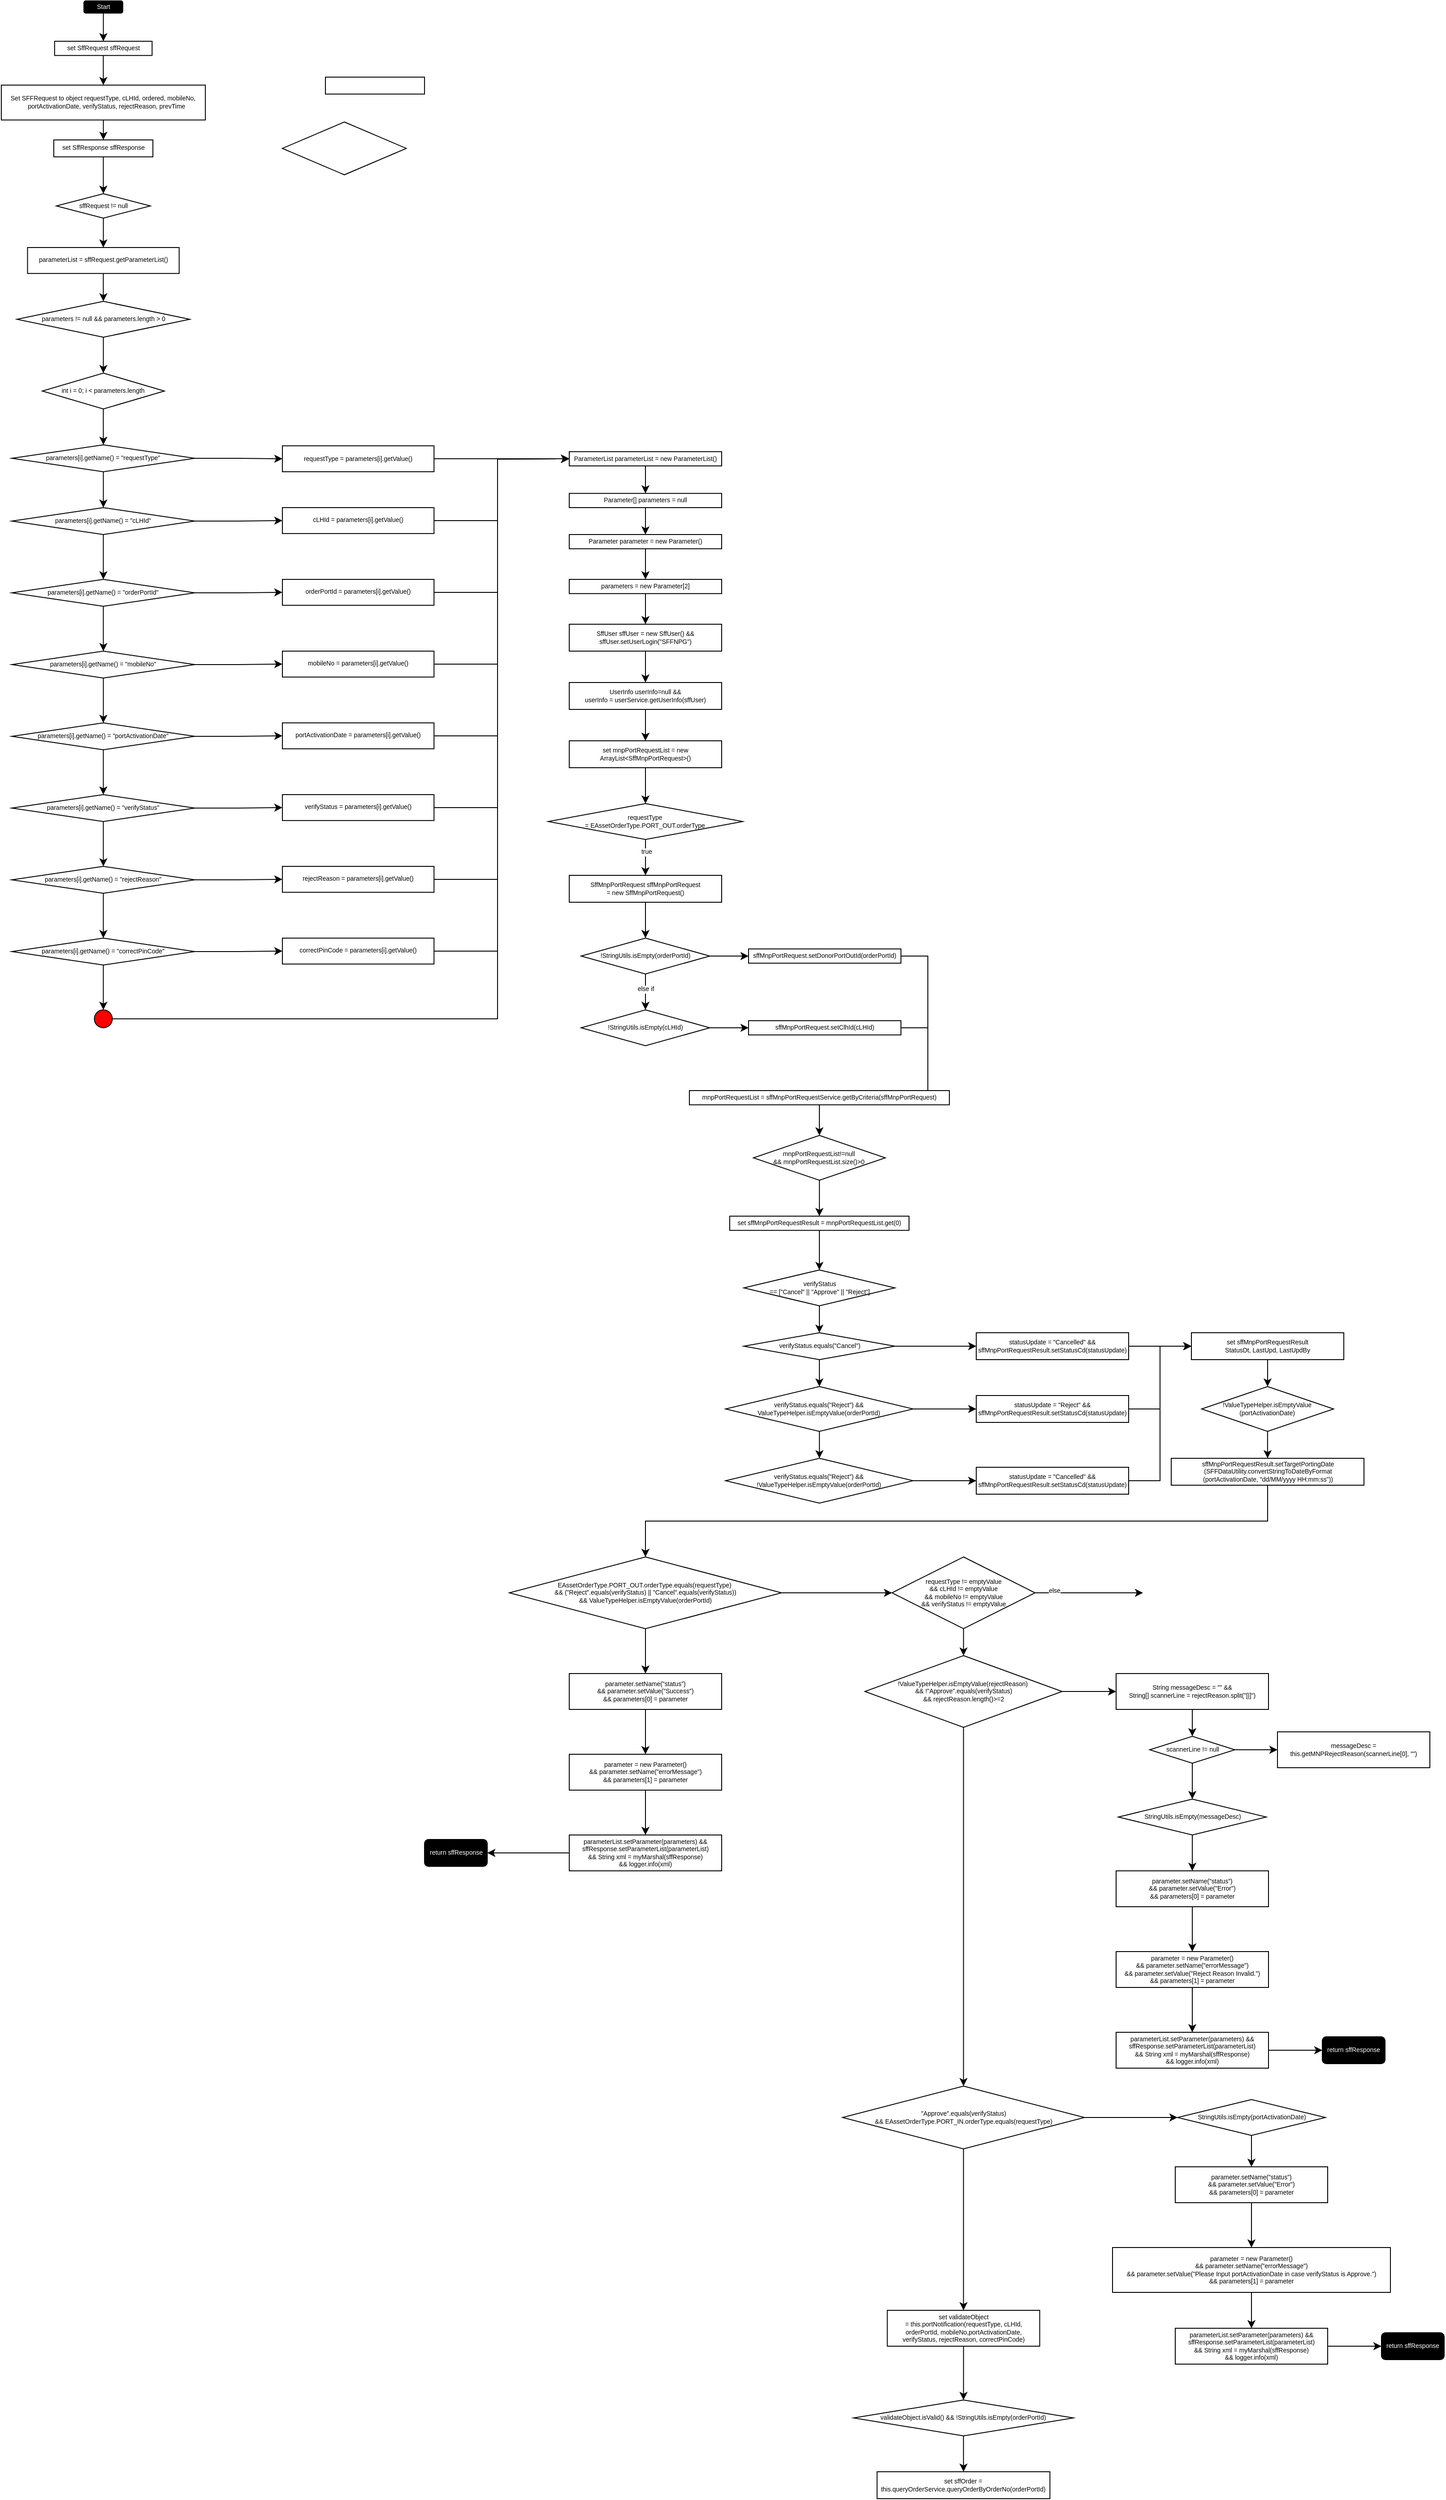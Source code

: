 <mxfile version="17.4.0" type="github">
  <diagram id="C5RBs43oDa-KdzZeNtuy" name="Page-1">
    <mxGraphModel dx="925" dy="501" grid="1" gridSize="10" guides="1" tooltips="1" connect="1" arrows="1" fold="1" page="1" pageScale="1" pageWidth="4000" pageHeight="6000" math="0" shadow="0">
      <root>
        <mxCell id="WIyWlLk6GJQsqaUBKTNV-0" />
        <mxCell id="WIyWlLk6GJQsqaUBKTNV-1" parent="WIyWlLk6GJQsqaUBKTNV-0" />
        <mxCell id="8dFsJCpf3x3U8wEW675l-0" value="" style="edgeStyle=orthogonalEdgeStyle;rounded=0;orthogonalLoop=1;jettySize=auto;html=1;" edge="1" parent="WIyWlLk6GJQsqaUBKTNV-1" source="8dFsJCpf3x3U8wEW675l-1" target="8dFsJCpf3x3U8wEW675l-9">
          <mxGeometry relative="1" as="geometry" />
        </mxCell>
        <mxCell id="8dFsJCpf3x3U8wEW675l-1" value="Start" style="rounded=1;whiteSpace=wrap;fontSize=7;fontColor=#FFFFFF;fillColor=#000000;html=1;" vertex="1" parent="WIyWlLk6GJQsqaUBKTNV-1">
          <mxGeometry x="138.592" y="25" width="43.375" height="13.59" as="geometry" />
        </mxCell>
        <mxCell id="8dFsJCpf3x3U8wEW675l-2" value="" style="edgeStyle=orthogonalEdgeStyle;rounded=0;orthogonalLoop=1;jettySize=auto;html=1;" edge="1" parent="WIyWlLk6GJQsqaUBKTNV-1" source="8dFsJCpf3x3U8wEW675l-3" target="8dFsJCpf3x3U8wEW675l-11">
          <mxGeometry relative="1" as="geometry" />
        </mxCell>
        <mxCell id="8dFsJCpf3x3U8wEW675l-3" value="set SffResponse sffResponse" style="rounded=0;whiteSpace=wrap;fontSize=7;html=1;" vertex="1" parent="WIyWlLk6GJQsqaUBKTNV-1">
          <mxGeometry x="105" y="180" width="110.55" height="18.89" as="geometry" />
        </mxCell>
        <mxCell id="8dFsJCpf3x3U8wEW675l-4" style="edgeStyle=orthogonalEdgeStyle;rounded=0;orthogonalLoop=1;jettySize=auto;html=1;" edge="1" parent="WIyWlLk6GJQsqaUBKTNV-1" source="8dFsJCpf3x3U8wEW675l-5" target="8dFsJCpf3x3U8wEW675l-3">
          <mxGeometry relative="1" as="geometry" />
        </mxCell>
        <mxCell id="8dFsJCpf3x3U8wEW675l-5" value="&lt;div&gt;Set SFFRequest to object requestType, cLHId, ordered, mobileNo,&lt;/div&gt;&lt;div&gt;&amp;nbsp; &amp;nbsp;&lt;span&gt;		&lt;/span&gt;portActivationDate, verifyStatus, rejectReason,&amp;nbsp;prevTime&lt;/div&gt;" style="rounded=0;whiteSpace=wrap;fontSize=7;html=1;" vertex="1" parent="WIyWlLk6GJQsqaUBKTNV-1">
          <mxGeometry x="46.48" y="118.89" width="227.6" height="38.89" as="geometry" />
        </mxCell>
        <mxCell id="8dFsJCpf3x3U8wEW675l-6" value="" style="rounded=0;whiteSpace=wrap;fontSize=7;html=1;" vertex="1" parent="WIyWlLk6GJQsqaUBKTNV-1">
          <mxGeometry x="408" y="110" width="110.55" height="18.89" as="geometry" />
        </mxCell>
        <mxCell id="8dFsJCpf3x3U8wEW675l-7" value="" style="rhombus;whiteSpace=wrap;fontSize=7;html=1;" vertex="1" parent="WIyWlLk6GJQsqaUBKTNV-1">
          <mxGeometry x="360.0" y="160.005" width="138.204" height="58.892" as="geometry" />
        </mxCell>
        <mxCell id="8dFsJCpf3x3U8wEW675l-8" value="" style="edgeStyle=orthogonalEdgeStyle;rounded=0;orthogonalLoop=1;jettySize=auto;html=1;" edge="1" parent="WIyWlLk6GJQsqaUBKTNV-1" source="8dFsJCpf3x3U8wEW675l-9" target="8dFsJCpf3x3U8wEW675l-5">
          <mxGeometry relative="1" as="geometry" />
        </mxCell>
        <mxCell id="8dFsJCpf3x3U8wEW675l-9" value="set SffRequest sffRequest" style="rounded=0;whiteSpace=wrap;fontSize=7;html=1;" vertex="1" parent="WIyWlLk6GJQsqaUBKTNV-1">
          <mxGeometry x="105.91" y="70" width="108.744" height="15.857" as="geometry" />
        </mxCell>
        <mxCell id="8dFsJCpf3x3U8wEW675l-10" value="" style="edgeStyle=orthogonalEdgeStyle;rounded=0;orthogonalLoop=1;jettySize=auto;html=1;" edge="1" parent="WIyWlLk6GJQsqaUBKTNV-1" source="8dFsJCpf3x3U8wEW675l-11" target="8dFsJCpf3x3U8wEW675l-13">
          <mxGeometry relative="1" as="geometry" />
        </mxCell>
        <mxCell id="8dFsJCpf3x3U8wEW675l-11" value="sffRequest != null" style="rhombus;whiteSpace=wrap;fontSize=7;html=1;" vertex="1" parent="WIyWlLk6GJQsqaUBKTNV-1">
          <mxGeometry x="107.86" y="240" width="104.824" height="27.181" as="geometry" />
        </mxCell>
        <mxCell id="8dFsJCpf3x3U8wEW675l-12" value="" style="edgeStyle=orthogonalEdgeStyle;rounded=0;orthogonalLoop=1;jettySize=auto;html=1;" edge="1" parent="WIyWlLk6GJQsqaUBKTNV-1" source="8dFsJCpf3x3U8wEW675l-13" target="8dFsJCpf3x3U8wEW675l-15">
          <mxGeometry relative="1" as="geometry" />
        </mxCell>
        <mxCell id="8dFsJCpf3x3U8wEW675l-13" value="parameterList = sffRequest.getParameterList()" style="rounded=0;whiteSpace=wrap;fontSize=7;html=1;" vertex="1" parent="WIyWlLk6GJQsqaUBKTNV-1">
          <mxGeometry x="75.72" y="300" width="169.13" height="28.9" as="geometry" />
        </mxCell>
        <mxCell id="8dFsJCpf3x3U8wEW675l-14" value="" style="edgeStyle=orthogonalEdgeStyle;rounded=0;orthogonalLoop=1;jettySize=auto;html=1;" edge="1" parent="WIyWlLk6GJQsqaUBKTNV-1" source="8dFsJCpf3x3U8wEW675l-15" target="8dFsJCpf3x3U8wEW675l-17">
          <mxGeometry relative="1" as="geometry" />
        </mxCell>
        <mxCell id="8dFsJCpf3x3U8wEW675l-15" value="parameters != null &amp;amp;&amp;amp; parameters.length &amp;gt; 0" style="rhombus;whiteSpace=wrap;fontSize=7;html=1;" vertex="1" parent="WIyWlLk6GJQsqaUBKTNV-1">
          <mxGeometry x="63.87" y="360" width="192.83" height="40" as="geometry" />
        </mxCell>
        <mxCell id="8dFsJCpf3x3U8wEW675l-16" value="" style="edgeStyle=orthogonalEdgeStyle;rounded=0;orthogonalLoop=1;jettySize=auto;html=1;" edge="1" parent="WIyWlLk6GJQsqaUBKTNV-1" source="8dFsJCpf3x3U8wEW675l-17" target="8dFsJCpf3x3U8wEW675l-20">
          <mxGeometry relative="1" as="geometry" />
        </mxCell>
        <mxCell id="8dFsJCpf3x3U8wEW675l-17" value="int i = 0; i &amp;lt; parameters.length" style="rhombus;whiteSpace=wrap;fontSize=7;html=1;" vertex="1" parent="WIyWlLk6GJQsqaUBKTNV-1">
          <mxGeometry x="92.22" y="440" width="136.14" height="40" as="geometry" />
        </mxCell>
        <mxCell id="8dFsJCpf3x3U8wEW675l-18" value="" style="edgeStyle=orthogonalEdgeStyle;rounded=0;orthogonalLoop=1;jettySize=auto;html=1;" edge="1" parent="WIyWlLk6GJQsqaUBKTNV-1" source="8dFsJCpf3x3U8wEW675l-20" target="8dFsJCpf3x3U8wEW675l-23">
          <mxGeometry relative="1" as="geometry" />
        </mxCell>
        <mxCell id="8dFsJCpf3x3U8wEW675l-19" value="" style="edgeStyle=orthogonalEdgeStyle;rounded=0;orthogonalLoop=1;jettySize=auto;html=1;" edge="1" parent="WIyWlLk6GJQsqaUBKTNV-1" source="8dFsJCpf3x3U8wEW675l-20" target="8dFsJCpf3x3U8wEW675l-45">
          <mxGeometry relative="1" as="geometry" />
        </mxCell>
        <mxCell id="8dFsJCpf3x3U8wEW675l-20" value="parameters[i].getName() =&amp;nbsp;&quot;requestType&quot;" style="rhombus;whiteSpace=wrap;fontSize=7;html=1;" vertex="1" parent="WIyWlLk6GJQsqaUBKTNV-1">
          <mxGeometry x="58.18" y="520" width="204.21" height="30" as="geometry" />
        </mxCell>
        <mxCell id="8dFsJCpf3x3U8wEW675l-21" value="" style="edgeStyle=orthogonalEdgeStyle;rounded=0;orthogonalLoop=1;jettySize=auto;html=1;" edge="1" parent="WIyWlLk6GJQsqaUBKTNV-1" source="8dFsJCpf3x3U8wEW675l-23" target="8dFsJCpf3x3U8wEW675l-29">
          <mxGeometry relative="1" as="geometry" />
        </mxCell>
        <mxCell id="8dFsJCpf3x3U8wEW675l-22" value="" style="edgeStyle=orthogonalEdgeStyle;rounded=0;orthogonalLoop=1;jettySize=auto;html=1;" edge="1" parent="WIyWlLk6GJQsqaUBKTNV-1" source="8dFsJCpf3x3U8wEW675l-23" target="8dFsJCpf3x3U8wEW675l-47">
          <mxGeometry relative="1" as="geometry" />
        </mxCell>
        <mxCell id="8dFsJCpf3x3U8wEW675l-23" value="parameters[i].getName() =&amp;nbsp;&quot;cLHId&quot;" style="rhombus;whiteSpace=wrap;fontSize=7;html=1;" vertex="1" parent="WIyWlLk6GJQsqaUBKTNV-1">
          <mxGeometry x="58.17" y="590" width="204.21" height="30" as="geometry" />
        </mxCell>
        <mxCell id="8dFsJCpf3x3U8wEW675l-24" value="" style="edgeStyle=orthogonalEdgeStyle;rounded=0;orthogonalLoop=1;jettySize=auto;html=1;" edge="1" parent="WIyWlLk6GJQsqaUBKTNV-1" source="8dFsJCpf3x3U8wEW675l-26" target="8dFsJCpf3x3U8wEW675l-32">
          <mxGeometry relative="1" as="geometry" />
        </mxCell>
        <mxCell id="8dFsJCpf3x3U8wEW675l-25" value="" style="edgeStyle=orthogonalEdgeStyle;rounded=0;orthogonalLoop=1;jettySize=auto;html=1;" edge="1" parent="WIyWlLk6GJQsqaUBKTNV-1" source="8dFsJCpf3x3U8wEW675l-26" target="8dFsJCpf3x3U8wEW675l-51">
          <mxGeometry relative="1" as="geometry" />
        </mxCell>
        <mxCell id="8dFsJCpf3x3U8wEW675l-26" value="parameters[i].getName() =&amp;nbsp;&quot;mobileNo&quot;" style="rhombus;whiteSpace=wrap;fontSize=7;html=1;" vertex="1" parent="WIyWlLk6GJQsqaUBKTNV-1">
          <mxGeometry x="58.18" y="750" width="204.21" height="30" as="geometry" />
        </mxCell>
        <mxCell id="8dFsJCpf3x3U8wEW675l-27" value="" style="edgeStyle=orthogonalEdgeStyle;rounded=0;orthogonalLoop=1;jettySize=auto;html=1;" edge="1" parent="WIyWlLk6GJQsqaUBKTNV-1" source="8dFsJCpf3x3U8wEW675l-29" target="8dFsJCpf3x3U8wEW675l-26">
          <mxGeometry relative="1" as="geometry" />
        </mxCell>
        <mxCell id="8dFsJCpf3x3U8wEW675l-28" value="" style="edgeStyle=orthogonalEdgeStyle;rounded=0;orthogonalLoop=1;jettySize=auto;html=1;" edge="1" parent="WIyWlLk6GJQsqaUBKTNV-1" source="8dFsJCpf3x3U8wEW675l-29" target="8dFsJCpf3x3U8wEW675l-49">
          <mxGeometry relative="1" as="geometry" />
        </mxCell>
        <mxCell id="8dFsJCpf3x3U8wEW675l-29" value="parameters[i].getName() =&amp;nbsp;&quot;orderPortId&quot;" style="rhombus;whiteSpace=wrap;fontSize=7;html=1;" vertex="1" parent="WIyWlLk6GJQsqaUBKTNV-1">
          <mxGeometry x="58.17" y="670" width="204.21" height="30" as="geometry" />
        </mxCell>
        <mxCell id="8dFsJCpf3x3U8wEW675l-30" value="" style="edgeStyle=orthogonalEdgeStyle;rounded=0;orthogonalLoop=1;jettySize=auto;html=1;" edge="1" parent="WIyWlLk6GJQsqaUBKTNV-1" source="8dFsJCpf3x3U8wEW675l-32" target="8dFsJCpf3x3U8wEW675l-38">
          <mxGeometry relative="1" as="geometry" />
        </mxCell>
        <mxCell id="8dFsJCpf3x3U8wEW675l-31" value="" style="edgeStyle=orthogonalEdgeStyle;rounded=0;orthogonalLoop=1;jettySize=auto;html=1;" edge="1" parent="WIyWlLk6GJQsqaUBKTNV-1" source="8dFsJCpf3x3U8wEW675l-32" target="8dFsJCpf3x3U8wEW675l-53">
          <mxGeometry relative="1" as="geometry" />
        </mxCell>
        <mxCell id="8dFsJCpf3x3U8wEW675l-32" value="parameters[i].getName() =&amp;nbsp;&quot;portActivationDate&quot;" style="rhombus;whiteSpace=wrap;fontSize=7;html=1;" vertex="1" parent="WIyWlLk6GJQsqaUBKTNV-1">
          <mxGeometry x="58.16" y="830" width="204.21" height="30" as="geometry" />
        </mxCell>
        <mxCell id="8dFsJCpf3x3U8wEW675l-33" value="" style="edgeStyle=orthogonalEdgeStyle;rounded=0;orthogonalLoop=1;jettySize=auto;html=1;" edge="1" parent="WIyWlLk6GJQsqaUBKTNV-1" source="8dFsJCpf3x3U8wEW675l-35" target="8dFsJCpf3x3U8wEW675l-41">
          <mxGeometry relative="1" as="geometry" />
        </mxCell>
        <mxCell id="8dFsJCpf3x3U8wEW675l-34" value="" style="edgeStyle=orthogonalEdgeStyle;rounded=0;orthogonalLoop=1;jettySize=auto;html=1;" edge="1" parent="WIyWlLk6GJQsqaUBKTNV-1" source="8dFsJCpf3x3U8wEW675l-35" target="8dFsJCpf3x3U8wEW675l-57">
          <mxGeometry relative="1" as="geometry" />
        </mxCell>
        <mxCell id="8dFsJCpf3x3U8wEW675l-35" value="parameters[i].getName() =&amp;nbsp;&quot;rejectReason&quot;" style="rhombus;whiteSpace=wrap;fontSize=7;html=1;" vertex="1" parent="WIyWlLk6GJQsqaUBKTNV-1">
          <mxGeometry x="58.17" y="990" width="204.21" height="30" as="geometry" />
        </mxCell>
        <mxCell id="8dFsJCpf3x3U8wEW675l-36" value="" style="edgeStyle=orthogonalEdgeStyle;rounded=0;orthogonalLoop=1;jettySize=auto;html=1;" edge="1" parent="WIyWlLk6GJQsqaUBKTNV-1" source="8dFsJCpf3x3U8wEW675l-38" target="8dFsJCpf3x3U8wEW675l-35">
          <mxGeometry relative="1" as="geometry" />
        </mxCell>
        <mxCell id="8dFsJCpf3x3U8wEW675l-37" value="" style="edgeStyle=orthogonalEdgeStyle;rounded=0;orthogonalLoop=1;jettySize=auto;html=1;" edge="1" parent="WIyWlLk6GJQsqaUBKTNV-1" source="8dFsJCpf3x3U8wEW675l-38" target="8dFsJCpf3x3U8wEW675l-55">
          <mxGeometry relative="1" as="geometry" />
        </mxCell>
        <mxCell id="8dFsJCpf3x3U8wEW675l-38" value="parameters[i].getName() =&amp;nbsp;&quot;verifyStatus&quot;" style="rhombus;whiteSpace=wrap;fontSize=7;html=1;" vertex="1" parent="WIyWlLk6GJQsqaUBKTNV-1">
          <mxGeometry x="58.16" y="910" width="204.21" height="30" as="geometry" />
        </mxCell>
        <mxCell id="8dFsJCpf3x3U8wEW675l-39" value="" style="edgeStyle=orthogonalEdgeStyle;rounded=0;orthogonalLoop=1;jettySize=auto;html=1;" edge="1" parent="WIyWlLk6GJQsqaUBKTNV-1" source="8dFsJCpf3x3U8wEW675l-41" target="8dFsJCpf3x3U8wEW675l-43">
          <mxGeometry relative="1" as="geometry" />
        </mxCell>
        <mxCell id="8dFsJCpf3x3U8wEW675l-40" value="" style="edgeStyle=orthogonalEdgeStyle;rounded=0;orthogonalLoop=1;jettySize=auto;html=1;" edge="1" parent="WIyWlLk6GJQsqaUBKTNV-1" source="8dFsJCpf3x3U8wEW675l-41" target="8dFsJCpf3x3U8wEW675l-59">
          <mxGeometry relative="1" as="geometry" />
        </mxCell>
        <mxCell id="8dFsJCpf3x3U8wEW675l-41" value="parameters[i].getName() =&amp;nbsp;&quot;correctPinCode&quot;" style="rhombus;whiteSpace=wrap;fontSize=7;html=1;" vertex="1" parent="WIyWlLk6GJQsqaUBKTNV-1">
          <mxGeometry x="58.18" y="1070" width="204.21" height="30" as="geometry" />
        </mxCell>
        <mxCell id="8dFsJCpf3x3U8wEW675l-42" style="edgeStyle=orthogonalEdgeStyle;rounded=0;orthogonalLoop=1;jettySize=auto;html=1;entryX=0;entryY=0.5;entryDx=0;entryDy=0;" edge="1" parent="WIyWlLk6GJQsqaUBKTNV-1" source="8dFsJCpf3x3U8wEW675l-43" target="8dFsJCpf3x3U8wEW675l-61">
          <mxGeometry relative="1" as="geometry">
            <Array as="points">
              <mxPoint x="600" y="1160" />
              <mxPoint x="600" y="536" />
            </Array>
          </mxGeometry>
        </mxCell>
        <mxCell id="8dFsJCpf3x3U8wEW675l-43" value="" style="ellipse;whiteSpace=wrap;aspect=fixed;fontSize=7;fontColor=#FF0000;labelBorderColor=default;labelBackgroundColor=#FF0000;fillColor=#FF0000;html=1;" vertex="1" parent="WIyWlLk6GJQsqaUBKTNV-1">
          <mxGeometry x="150.27" y="1150" width="20" height="20" as="geometry" />
        </mxCell>
        <mxCell id="8dFsJCpf3x3U8wEW675l-44" style="edgeStyle=orthogonalEdgeStyle;rounded=0;orthogonalLoop=1;jettySize=auto;html=1;entryX=0;entryY=0.5;entryDx=0;entryDy=0;" edge="1" parent="WIyWlLk6GJQsqaUBKTNV-1" source="8dFsJCpf3x3U8wEW675l-45" target="8dFsJCpf3x3U8wEW675l-61">
          <mxGeometry relative="1" as="geometry" />
        </mxCell>
        <mxCell id="8dFsJCpf3x3U8wEW675l-45" value="requestType = parameters[i].getValue()" style="rounded=0;whiteSpace=wrap;fontSize=7;html=1;" vertex="1" parent="WIyWlLk6GJQsqaUBKTNV-1">
          <mxGeometry x="360" y="521.1" width="169.13" height="28.9" as="geometry" />
        </mxCell>
        <mxCell id="8dFsJCpf3x3U8wEW675l-46" style="edgeStyle=orthogonalEdgeStyle;rounded=0;orthogonalLoop=1;jettySize=auto;html=1;entryX=0;entryY=0.5;entryDx=0;entryDy=0;" edge="1" parent="WIyWlLk6GJQsqaUBKTNV-1" source="8dFsJCpf3x3U8wEW675l-47" target="8dFsJCpf3x3U8wEW675l-61">
          <mxGeometry relative="1" as="geometry">
            <Array as="points">
              <mxPoint x="600" y="604" />
              <mxPoint x="600" y="536" />
            </Array>
          </mxGeometry>
        </mxCell>
        <mxCell id="8dFsJCpf3x3U8wEW675l-47" value="cLHId = parameters[i].getValue()" style="rounded=0;whiteSpace=wrap;fontSize=7;html=1;" vertex="1" parent="WIyWlLk6GJQsqaUBKTNV-1">
          <mxGeometry x="360" y="590.0" width="169.13" height="28.9" as="geometry" />
        </mxCell>
        <mxCell id="8dFsJCpf3x3U8wEW675l-48" style="edgeStyle=orthogonalEdgeStyle;rounded=0;orthogonalLoop=1;jettySize=auto;html=1;entryX=0;entryY=0.5;entryDx=0;entryDy=0;" edge="1" parent="WIyWlLk6GJQsqaUBKTNV-1" source="8dFsJCpf3x3U8wEW675l-49" target="8dFsJCpf3x3U8wEW675l-61">
          <mxGeometry relative="1" as="geometry">
            <Array as="points">
              <mxPoint x="600" y="684" />
              <mxPoint x="600" y="536" />
            </Array>
          </mxGeometry>
        </mxCell>
        <mxCell id="8dFsJCpf3x3U8wEW675l-49" value="orderPortId = parameters[i].getValue()" style="rounded=0;whiteSpace=wrap;fontSize=7;html=1;" vertex="1" parent="WIyWlLk6GJQsqaUBKTNV-1">
          <mxGeometry x="360" y="670.0" width="169.13" height="28.9" as="geometry" />
        </mxCell>
        <mxCell id="8dFsJCpf3x3U8wEW675l-50" style="edgeStyle=orthogonalEdgeStyle;rounded=0;orthogonalLoop=1;jettySize=auto;html=1;entryX=0;entryY=0.5;entryDx=0;entryDy=0;" edge="1" parent="WIyWlLk6GJQsqaUBKTNV-1" source="8dFsJCpf3x3U8wEW675l-51" target="8dFsJCpf3x3U8wEW675l-61">
          <mxGeometry relative="1" as="geometry">
            <Array as="points">
              <mxPoint x="600" y="764" />
              <mxPoint x="600" y="536" />
            </Array>
          </mxGeometry>
        </mxCell>
        <mxCell id="8dFsJCpf3x3U8wEW675l-51" value="mobileNo = parameters[i].getValue()" style="rounded=0;whiteSpace=wrap;fontSize=7;html=1;" vertex="1" parent="WIyWlLk6GJQsqaUBKTNV-1">
          <mxGeometry x="360" y="750.0" width="169.13" height="28.9" as="geometry" />
        </mxCell>
        <mxCell id="8dFsJCpf3x3U8wEW675l-52" style="edgeStyle=orthogonalEdgeStyle;rounded=0;orthogonalLoop=1;jettySize=auto;html=1;entryX=0;entryY=0.5;entryDx=0;entryDy=0;" edge="1" parent="WIyWlLk6GJQsqaUBKTNV-1" source="8dFsJCpf3x3U8wEW675l-53" target="8dFsJCpf3x3U8wEW675l-61">
          <mxGeometry relative="1" as="geometry">
            <Array as="points">
              <mxPoint x="600" y="844" />
              <mxPoint x="600" y="536" />
            </Array>
          </mxGeometry>
        </mxCell>
        <mxCell id="8dFsJCpf3x3U8wEW675l-53" value="portActivationDate = parameters[i].getValue()" style="rounded=0;whiteSpace=wrap;fontSize=7;html=1;" vertex="1" parent="WIyWlLk6GJQsqaUBKTNV-1">
          <mxGeometry x="360" y="830.0" width="169.13" height="28.9" as="geometry" />
        </mxCell>
        <mxCell id="8dFsJCpf3x3U8wEW675l-54" style="edgeStyle=orthogonalEdgeStyle;rounded=0;orthogonalLoop=1;jettySize=auto;html=1;entryX=0;entryY=0.5;entryDx=0;entryDy=0;" edge="1" parent="WIyWlLk6GJQsqaUBKTNV-1" source="8dFsJCpf3x3U8wEW675l-55" target="8dFsJCpf3x3U8wEW675l-61">
          <mxGeometry relative="1" as="geometry">
            <Array as="points">
              <mxPoint x="600" y="924" />
              <mxPoint x="600" y="536" />
            </Array>
          </mxGeometry>
        </mxCell>
        <mxCell id="8dFsJCpf3x3U8wEW675l-55" value="verifyStatus = parameters[i].getValue()" style="rounded=0;whiteSpace=wrap;fontSize=7;html=1;" vertex="1" parent="WIyWlLk6GJQsqaUBKTNV-1">
          <mxGeometry x="360" y="910.0" width="169.13" height="28.9" as="geometry" />
        </mxCell>
        <mxCell id="8dFsJCpf3x3U8wEW675l-56" style="edgeStyle=orthogonalEdgeStyle;rounded=0;orthogonalLoop=1;jettySize=auto;html=1;entryX=0;entryY=0.5;entryDx=0;entryDy=0;" edge="1" parent="WIyWlLk6GJQsqaUBKTNV-1" source="8dFsJCpf3x3U8wEW675l-57" target="8dFsJCpf3x3U8wEW675l-61">
          <mxGeometry relative="1" as="geometry">
            <Array as="points">
              <mxPoint x="600" y="1004" />
              <mxPoint x="600" y="536" />
            </Array>
          </mxGeometry>
        </mxCell>
        <mxCell id="8dFsJCpf3x3U8wEW675l-57" value="rejectReason = parameters[i].getValue()" style="rounded=0;whiteSpace=wrap;fontSize=7;html=1;" vertex="1" parent="WIyWlLk6GJQsqaUBKTNV-1">
          <mxGeometry x="360" y="990" width="169.13" height="28.9" as="geometry" />
        </mxCell>
        <mxCell id="8dFsJCpf3x3U8wEW675l-58" style="edgeStyle=orthogonalEdgeStyle;rounded=0;orthogonalLoop=1;jettySize=auto;html=1;entryX=0;entryY=0.5;entryDx=0;entryDy=0;" edge="1" parent="WIyWlLk6GJQsqaUBKTNV-1" source="8dFsJCpf3x3U8wEW675l-59" target="8dFsJCpf3x3U8wEW675l-61">
          <mxGeometry relative="1" as="geometry">
            <Array as="points">
              <mxPoint x="600" y="1084" />
              <mxPoint x="600" y="536" />
            </Array>
          </mxGeometry>
        </mxCell>
        <mxCell id="8dFsJCpf3x3U8wEW675l-59" value="correctPinCode = parameters[i].getValue()" style="rounded=0;whiteSpace=wrap;fontSize=7;html=1;" vertex="1" parent="WIyWlLk6GJQsqaUBKTNV-1">
          <mxGeometry x="360" y="1070" width="169.13" height="28.9" as="geometry" />
        </mxCell>
        <mxCell id="8dFsJCpf3x3U8wEW675l-60" style="edgeStyle=orthogonalEdgeStyle;rounded=0;orthogonalLoop=1;jettySize=auto;html=1;" edge="1" parent="WIyWlLk6GJQsqaUBKTNV-1" source="8dFsJCpf3x3U8wEW675l-61" target="8dFsJCpf3x3U8wEW675l-63">
          <mxGeometry relative="1" as="geometry" />
        </mxCell>
        <mxCell id="8dFsJCpf3x3U8wEW675l-61" value="ParameterList parameterList = new ParameterList()" style="rounded=0;whiteSpace=wrap;fontSize=7;html=1;" vertex="1" parent="WIyWlLk6GJQsqaUBKTNV-1">
          <mxGeometry x="680" y="527.62" width="170" height="15.86" as="geometry" />
        </mxCell>
        <mxCell id="8dFsJCpf3x3U8wEW675l-62" style="edgeStyle=orthogonalEdgeStyle;rounded=0;orthogonalLoop=1;jettySize=auto;html=1;" edge="1" parent="WIyWlLk6GJQsqaUBKTNV-1" source="8dFsJCpf3x3U8wEW675l-63" target="8dFsJCpf3x3U8wEW675l-65">
          <mxGeometry relative="1" as="geometry" />
        </mxCell>
        <mxCell id="8dFsJCpf3x3U8wEW675l-63" value="Parameter[] parameters = null" style="rounded=0;whiteSpace=wrap;fontSize=7;html=1;" vertex="1" parent="WIyWlLk6GJQsqaUBKTNV-1">
          <mxGeometry x="680" y="574.14" width="170" height="15.86" as="geometry" />
        </mxCell>
        <mxCell id="8dFsJCpf3x3U8wEW675l-64" value="" style="edgeStyle=orthogonalEdgeStyle;rounded=0;orthogonalLoop=1;jettySize=auto;html=1;" edge="1" parent="WIyWlLk6GJQsqaUBKTNV-1" source="8dFsJCpf3x3U8wEW675l-65" target="8dFsJCpf3x3U8wEW675l-67">
          <mxGeometry relative="1" as="geometry" />
        </mxCell>
        <mxCell id="8dFsJCpf3x3U8wEW675l-65" value="Parameter parameter = new Parameter()" style="rounded=0;whiteSpace=wrap;fontSize=7;html=1;" vertex="1" parent="WIyWlLk6GJQsqaUBKTNV-1">
          <mxGeometry x="680" y="620" width="170" height="15.86" as="geometry" />
        </mxCell>
        <mxCell id="8dFsJCpf3x3U8wEW675l-66" value="" style="edgeStyle=orthogonalEdgeStyle;rounded=0;orthogonalLoop=1;jettySize=auto;html=1;" edge="1" parent="WIyWlLk6GJQsqaUBKTNV-1" source="8dFsJCpf3x3U8wEW675l-67" target="8dFsJCpf3x3U8wEW675l-69">
          <mxGeometry relative="1" as="geometry" />
        </mxCell>
        <mxCell id="8dFsJCpf3x3U8wEW675l-67" value="parameters = new Parameter[2]" style="rounded=0;whiteSpace=wrap;fontSize=7;html=1;" vertex="1" parent="WIyWlLk6GJQsqaUBKTNV-1">
          <mxGeometry x="680" y="670" width="170" height="15.86" as="geometry" />
        </mxCell>
        <mxCell id="8dFsJCpf3x3U8wEW675l-68" value="" style="edgeStyle=orthogonalEdgeStyle;rounded=0;orthogonalLoop=1;jettySize=auto;html=1;" edge="1" parent="WIyWlLk6GJQsqaUBKTNV-1" source="8dFsJCpf3x3U8wEW675l-69" target="8dFsJCpf3x3U8wEW675l-71">
          <mxGeometry relative="1" as="geometry" />
        </mxCell>
        <mxCell id="8dFsJCpf3x3U8wEW675l-69" value="SffUser sffUser = new SffUser() &amp;amp;&amp;amp;&lt;br&gt;sffUser.setUserLogin(&quot;SFFNPG&quot;)" style="rounded=0;whiteSpace=wrap;fontSize=7;html=1;" vertex="1" parent="WIyWlLk6GJQsqaUBKTNV-1">
          <mxGeometry x="680" y="720" width="170" height="30" as="geometry" />
        </mxCell>
        <mxCell id="8dFsJCpf3x3U8wEW675l-70" value="" style="edgeStyle=orthogonalEdgeStyle;rounded=0;orthogonalLoop=1;jettySize=auto;html=1;" edge="1" parent="WIyWlLk6GJQsqaUBKTNV-1" source="8dFsJCpf3x3U8wEW675l-71" target="8dFsJCpf3x3U8wEW675l-73">
          <mxGeometry relative="1" as="geometry" />
        </mxCell>
        <mxCell id="8dFsJCpf3x3U8wEW675l-71" value="UserInfo userInfo=null &amp;amp;&amp;amp;&lt;br&gt;userInfo = userService.getUserInfo(sffUser)" style="rounded=0;whiteSpace=wrap;fontSize=7;html=1;" vertex="1" parent="WIyWlLk6GJQsqaUBKTNV-1">
          <mxGeometry x="680" y="785" width="170" height="30" as="geometry" />
        </mxCell>
        <mxCell id="8dFsJCpf3x3U8wEW675l-72" value="" style="edgeStyle=orthogonalEdgeStyle;rounded=0;orthogonalLoop=1;jettySize=auto;html=1;" edge="1" parent="WIyWlLk6GJQsqaUBKTNV-1" source="8dFsJCpf3x3U8wEW675l-73" target="8dFsJCpf3x3U8wEW675l-76">
          <mxGeometry relative="1" as="geometry" />
        </mxCell>
        <mxCell id="8dFsJCpf3x3U8wEW675l-73" value="set mnpPortRequestList = new ArrayList&amp;lt;SffMnpPortRequest&amp;gt;()" style="rounded=0;whiteSpace=wrap;fontSize=7;html=1;" vertex="1" parent="WIyWlLk6GJQsqaUBKTNV-1">
          <mxGeometry x="680" y="850" width="170" height="30" as="geometry" />
        </mxCell>
        <mxCell id="8dFsJCpf3x3U8wEW675l-74" value="" style="edgeStyle=orthogonalEdgeStyle;rounded=0;orthogonalLoop=1;jettySize=auto;html=1;" edge="1" parent="WIyWlLk6GJQsqaUBKTNV-1" source="8dFsJCpf3x3U8wEW675l-76" target="8dFsJCpf3x3U8wEW675l-78">
          <mxGeometry relative="1" as="geometry" />
        </mxCell>
        <mxCell id="8dFsJCpf3x3U8wEW675l-75" value="true" style="edgeLabel;html=1;align=center;verticalAlign=middle;resizable=0;points=[];fontSize=7;" connectable="0" vertex="1" parent="8dFsJCpf3x3U8wEW675l-74">
          <mxGeometry x="-0.289" y="1" relative="1" as="geometry">
            <mxPoint as="offset" />
          </mxGeometry>
        </mxCell>
        <mxCell id="8dFsJCpf3x3U8wEW675l-76" value="requestType &lt;br&gt;=&amp;nbsp;EAssetOrderType.PORT_OUT.orderType" style="rhombus;whiteSpace=wrap;fontSize=7;html=1;" vertex="1" parent="WIyWlLk6GJQsqaUBKTNV-1">
          <mxGeometry x="656.45" y="920" width="217.11" height="40" as="geometry" />
        </mxCell>
        <mxCell id="8dFsJCpf3x3U8wEW675l-77" value="" style="edgeStyle=orthogonalEdgeStyle;rounded=0;orthogonalLoop=1;jettySize=auto;html=1;fontSize=7;" edge="1" parent="WIyWlLk6GJQsqaUBKTNV-1" source="8dFsJCpf3x3U8wEW675l-78" target="8dFsJCpf3x3U8wEW675l-82">
          <mxGeometry relative="1" as="geometry" />
        </mxCell>
        <mxCell id="8dFsJCpf3x3U8wEW675l-78" value="SffMnpPortRequest sffMnpPortRequest &lt;br&gt;= new SffMnpPortRequest()" style="rounded=0;whiteSpace=wrap;fontSize=7;html=1;" vertex="1" parent="WIyWlLk6GJQsqaUBKTNV-1">
          <mxGeometry x="680" y="1000" width="170" height="30" as="geometry" />
        </mxCell>
        <mxCell id="8dFsJCpf3x3U8wEW675l-79" value="" style="edgeStyle=orthogonalEdgeStyle;rounded=0;orthogonalLoop=1;jettySize=auto;html=1;fontSize=7;" edge="1" parent="WIyWlLk6GJQsqaUBKTNV-1" source="8dFsJCpf3x3U8wEW675l-82" target="8dFsJCpf3x3U8wEW675l-84">
          <mxGeometry relative="1" as="geometry" />
        </mxCell>
        <mxCell id="8dFsJCpf3x3U8wEW675l-80" style="edgeStyle=orthogonalEdgeStyle;rounded=0;orthogonalLoop=1;jettySize=auto;html=1;fontSize=7;" edge="1" parent="WIyWlLk6GJQsqaUBKTNV-1" source="8dFsJCpf3x3U8wEW675l-82" target="8dFsJCpf3x3U8wEW675l-88">
          <mxGeometry relative="1" as="geometry" />
        </mxCell>
        <mxCell id="8dFsJCpf3x3U8wEW675l-81" value="else if" style="edgeLabel;html=1;align=center;verticalAlign=middle;resizable=0;points=[];fontSize=7;" connectable="0" vertex="1" parent="8dFsJCpf3x3U8wEW675l-80">
          <mxGeometry x="-0.155" relative="1" as="geometry">
            <mxPoint as="offset" />
          </mxGeometry>
        </mxCell>
        <mxCell id="8dFsJCpf3x3U8wEW675l-82" value="!StringUtils.isEmpty(orderPortId)" style="rhombus;whiteSpace=wrap;fontSize=7;html=1;" vertex="1" parent="WIyWlLk6GJQsqaUBKTNV-1">
          <mxGeometry x="693.22" y="1070" width="143.56" height="40" as="geometry" />
        </mxCell>
        <mxCell id="8dFsJCpf3x3U8wEW675l-83" style="edgeStyle=orthogonalEdgeStyle;rounded=0;orthogonalLoop=1;jettySize=auto;html=1;entryX=1;entryY=0.5;entryDx=0;entryDy=0;fontSize=7;" edge="1" parent="WIyWlLk6GJQsqaUBKTNV-1" source="8dFsJCpf3x3U8wEW675l-84" target="8dFsJCpf3x3U8wEW675l-90">
          <mxGeometry relative="1" as="geometry">
            <Array as="points">
              <mxPoint x="1080" y="1090" />
              <mxPoint x="1080" y="1248" />
            </Array>
          </mxGeometry>
        </mxCell>
        <mxCell id="8dFsJCpf3x3U8wEW675l-84" value="sffMnpPortRequest.setDonorPortOutId(orderPortId)" style="rounded=0;whiteSpace=wrap;fontSize=7;html=1;" vertex="1" parent="WIyWlLk6GJQsqaUBKTNV-1">
          <mxGeometry x="880" y="1082.07" width="170" height="15.86" as="geometry" />
        </mxCell>
        <mxCell id="8dFsJCpf3x3U8wEW675l-85" style="edgeStyle=orthogonalEdgeStyle;rounded=0;orthogonalLoop=1;jettySize=auto;html=1;entryX=1;entryY=0.5;entryDx=0;entryDy=0;fontSize=7;" edge="1" parent="WIyWlLk6GJQsqaUBKTNV-1" source="8dFsJCpf3x3U8wEW675l-86" target="8dFsJCpf3x3U8wEW675l-90">
          <mxGeometry relative="1" as="geometry">
            <Array as="points">
              <mxPoint x="1080" y="1170" />
              <mxPoint x="1080" y="1248" />
            </Array>
          </mxGeometry>
        </mxCell>
        <mxCell id="8dFsJCpf3x3U8wEW675l-86" value="sffMnpPortRequest.setClhId(cLHId)" style="rounded=0;whiteSpace=wrap;fontSize=7;html=1;" vertex="1" parent="WIyWlLk6GJQsqaUBKTNV-1">
          <mxGeometry x="880" y="1162.07" width="170" height="15.86" as="geometry" />
        </mxCell>
        <mxCell id="8dFsJCpf3x3U8wEW675l-87" value="" style="edgeStyle=orthogonalEdgeStyle;rounded=0;orthogonalLoop=1;jettySize=auto;html=1;fontSize=7;" edge="1" parent="WIyWlLk6GJQsqaUBKTNV-1" source="8dFsJCpf3x3U8wEW675l-88" target="8dFsJCpf3x3U8wEW675l-86">
          <mxGeometry relative="1" as="geometry" />
        </mxCell>
        <mxCell id="8dFsJCpf3x3U8wEW675l-88" value="!StringUtils.isEmpty(cLHId)" style="rhombus;whiteSpace=wrap;fontSize=7;html=1;" vertex="1" parent="WIyWlLk6GJQsqaUBKTNV-1">
          <mxGeometry x="693.22" y="1150" width="143.56" height="40" as="geometry" />
        </mxCell>
        <mxCell id="8dFsJCpf3x3U8wEW675l-89" value="" style="edgeStyle=orthogonalEdgeStyle;rounded=0;orthogonalLoop=1;jettySize=auto;html=1;fontSize=7;" edge="1" parent="WIyWlLk6GJQsqaUBKTNV-1" source="8dFsJCpf3x3U8wEW675l-90" target="8dFsJCpf3x3U8wEW675l-92">
          <mxGeometry relative="1" as="geometry" />
        </mxCell>
        <mxCell id="8dFsJCpf3x3U8wEW675l-90" value="mnpPortRequestList = sffMnpPortRequestService.getByCriteria(sffMnpPortRequest)" style="rounded=0;whiteSpace=wrap;fontSize=7;html=1;" vertex="1" parent="WIyWlLk6GJQsqaUBKTNV-1">
          <mxGeometry x="814" y="1240" width="290" height="15.86" as="geometry" />
        </mxCell>
        <mxCell id="8dFsJCpf3x3U8wEW675l-91" value="" style="edgeStyle=orthogonalEdgeStyle;rounded=0;orthogonalLoop=1;jettySize=auto;html=1;fontSize=7;" edge="1" parent="WIyWlLk6GJQsqaUBKTNV-1" source="8dFsJCpf3x3U8wEW675l-92" target="8dFsJCpf3x3U8wEW675l-94">
          <mxGeometry relative="1" as="geometry" />
        </mxCell>
        <mxCell id="8dFsJCpf3x3U8wEW675l-92" value="mnpPortRequestList!=null &lt;br&gt;&amp;amp;&amp;amp; mnpPortRequestList.size()&amp;gt;0" style="rhombus;whiteSpace=wrap;fontSize=7;html=1;" vertex="1" parent="WIyWlLk6GJQsqaUBKTNV-1">
          <mxGeometry x="885.45" y="1290" width="147.11" height="50" as="geometry" />
        </mxCell>
        <mxCell id="8dFsJCpf3x3U8wEW675l-93" value="" style="edgeStyle=orthogonalEdgeStyle;rounded=0;orthogonalLoop=1;jettySize=auto;html=1;fontSize=7;" edge="1" parent="WIyWlLk6GJQsqaUBKTNV-1" source="8dFsJCpf3x3U8wEW675l-94" target="8dFsJCpf3x3U8wEW675l-96">
          <mxGeometry relative="1" as="geometry" />
        </mxCell>
        <mxCell id="8dFsJCpf3x3U8wEW675l-94" value="set sffMnpPortRequestResult = mnpPortRequestList.get(0)" style="rounded=0;whiteSpace=wrap;fontSize=7;html=1;" vertex="1" parent="WIyWlLk6GJQsqaUBKTNV-1">
          <mxGeometry x="859" y="1380" width="200" height="15.86" as="geometry" />
        </mxCell>
        <mxCell id="8dFsJCpf3x3U8wEW675l-95" style="edgeStyle=orthogonalEdgeStyle;rounded=0;orthogonalLoop=1;jettySize=auto;html=1;fontSize=7;" edge="1" parent="WIyWlLk6GJQsqaUBKTNV-1" source="8dFsJCpf3x3U8wEW675l-96" target="8dFsJCpf3x3U8wEW675l-99">
          <mxGeometry relative="1" as="geometry" />
        </mxCell>
        <mxCell id="8dFsJCpf3x3U8wEW675l-96" value="verifyStatus &lt;br&gt;== [&quot;Cancel&quot; || &quot;Approve&quot; || &quot;Reject&quot;]" style="rhombus;whiteSpace=wrap;fontSize=7;html=1;" vertex="1" parent="WIyWlLk6GJQsqaUBKTNV-1">
          <mxGeometry x="874.73" y="1440" width="168.55" height="40" as="geometry" />
        </mxCell>
        <mxCell id="8dFsJCpf3x3U8wEW675l-97" value="" style="edgeStyle=orthogonalEdgeStyle;rounded=0;orthogonalLoop=1;jettySize=auto;html=1;fontSize=7;" edge="1" parent="WIyWlLk6GJQsqaUBKTNV-1" source="8dFsJCpf3x3U8wEW675l-99" target="8dFsJCpf3x3U8wEW675l-106">
          <mxGeometry relative="1" as="geometry" />
        </mxCell>
        <mxCell id="8dFsJCpf3x3U8wEW675l-98" style="edgeStyle=orthogonalEdgeStyle;rounded=0;orthogonalLoop=1;jettySize=auto;html=1;fontSize=7;" edge="1" parent="WIyWlLk6GJQsqaUBKTNV-1" source="8dFsJCpf3x3U8wEW675l-99" target="8dFsJCpf3x3U8wEW675l-102">
          <mxGeometry relative="1" as="geometry" />
        </mxCell>
        <mxCell id="8dFsJCpf3x3U8wEW675l-99" value="&lt;span style=&quot;font-size: 7px&quot;&gt;verifyStatus.equals(&quot;Cancel&quot;)&lt;/span&gt;" style="rhombus;whiteSpace=wrap;fontSize=7;html=1;" vertex="1" parent="WIyWlLk6GJQsqaUBKTNV-1">
          <mxGeometry x="874.72" y="1510" width="168.55" height="30" as="geometry" />
        </mxCell>
        <mxCell id="8dFsJCpf3x3U8wEW675l-100" value="" style="edgeStyle=orthogonalEdgeStyle;rounded=0;orthogonalLoop=1;jettySize=auto;html=1;fontSize=7;" edge="1" parent="WIyWlLk6GJQsqaUBKTNV-1" source="8dFsJCpf3x3U8wEW675l-102" target="8dFsJCpf3x3U8wEW675l-108">
          <mxGeometry relative="1" as="geometry" />
        </mxCell>
        <mxCell id="8dFsJCpf3x3U8wEW675l-101" style="edgeStyle=orthogonalEdgeStyle;rounded=0;orthogonalLoop=1;jettySize=auto;html=1;fontSize=7;" edge="1" parent="WIyWlLk6GJQsqaUBKTNV-1" source="8dFsJCpf3x3U8wEW675l-102" target="8dFsJCpf3x3U8wEW675l-104">
          <mxGeometry relative="1" as="geometry" />
        </mxCell>
        <mxCell id="8dFsJCpf3x3U8wEW675l-102" value="&lt;span style=&quot;font-size: 7px&quot;&gt;verifyStatus.equals(&quot;Reject&quot;) &amp;amp;&amp;amp; ValueTypeHelper.isEmptyValue(orderPortId)&lt;/span&gt;" style="rhombus;whiteSpace=wrap;fontSize=7;html=1;" vertex="1" parent="WIyWlLk6GJQsqaUBKTNV-1">
          <mxGeometry x="854.36" y="1570" width="209.28" height="50" as="geometry" />
        </mxCell>
        <mxCell id="8dFsJCpf3x3U8wEW675l-103" value="" style="edgeStyle=orthogonalEdgeStyle;rounded=0;orthogonalLoop=1;jettySize=auto;html=1;fontSize=7;" edge="1" parent="WIyWlLk6GJQsqaUBKTNV-1" source="8dFsJCpf3x3U8wEW675l-104" target="8dFsJCpf3x3U8wEW675l-110">
          <mxGeometry relative="1" as="geometry" />
        </mxCell>
        <mxCell id="8dFsJCpf3x3U8wEW675l-104" value="&lt;span style=&quot;font-size: 7px&quot;&gt;verifyStatus.equals(&quot;Reject&quot;) &amp;amp;&amp;amp; !ValueTypeHelper.isEmptyValue(orderPortId)&lt;/span&gt;" style="rhombus;whiteSpace=wrap;fontSize=7;html=1;" vertex="1" parent="WIyWlLk6GJQsqaUBKTNV-1">
          <mxGeometry x="854.36" y="1650" width="209.28" height="50" as="geometry" />
        </mxCell>
        <mxCell id="8dFsJCpf3x3U8wEW675l-105" value="" style="edgeStyle=orthogonalEdgeStyle;rounded=0;orthogonalLoop=1;jettySize=auto;html=1;fontSize=7;" edge="1" parent="WIyWlLk6GJQsqaUBKTNV-1" source="8dFsJCpf3x3U8wEW675l-106" target="8dFsJCpf3x3U8wEW675l-112">
          <mxGeometry relative="1" as="geometry" />
        </mxCell>
        <mxCell id="8dFsJCpf3x3U8wEW675l-106" value="&lt;span style=&quot;font-size: 7px&quot;&gt;statusUpdate = &quot;Cancelled&quot; &amp;amp;&amp;amp;&lt;/span&gt;&lt;br&gt;&lt;span style=&quot;font-size: 7px&quot;&gt;sffMnpPortRequestResult.setStatusCd(statusUpdate)&lt;/span&gt;" style="rounded=0;whiteSpace=wrap;fontSize=7;html=1;" vertex="1" parent="WIyWlLk6GJQsqaUBKTNV-1">
          <mxGeometry x="1134" y="1510" width="170" height="30" as="geometry" />
        </mxCell>
        <mxCell id="8dFsJCpf3x3U8wEW675l-107" style="edgeStyle=orthogonalEdgeStyle;rounded=0;orthogonalLoop=1;jettySize=auto;html=1;entryX=0;entryY=0.5;entryDx=0;entryDy=0;fontSize=7;" edge="1" parent="WIyWlLk6GJQsqaUBKTNV-1" source="8dFsJCpf3x3U8wEW675l-108" target="8dFsJCpf3x3U8wEW675l-112">
          <mxGeometry relative="1" as="geometry" />
        </mxCell>
        <mxCell id="8dFsJCpf3x3U8wEW675l-108" value="&lt;span style=&quot;font-size: 7px&quot;&gt;statusUpdate = &quot;Reject&quot; &amp;amp;&amp;amp;&lt;/span&gt;&lt;br&gt;&lt;span style=&quot;font-size: 7px&quot;&gt;sffMnpPortRequestResult.setStatusCd(statusUpdate)&lt;/span&gt;" style="rounded=0;whiteSpace=wrap;fontSize=7;html=1;" vertex="1" parent="WIyWlLk6GJQsqaUBKTNV-1">
          <mxGeometry x="1134" y="1580" width="170" height="30" as="geometry" />
        </mxCell>
        <mxCell id="8dFsJCpf3x3U8wEW675l-109" style="edgeStyle=orthogonalEdgeStyle;rounded=0;orthogonalLoop=1;jettySize=auto;html=1;entryX=0;entryY=0.5;entryDx=0;entryDy=0;fontSize=7;" edge="1" parent="WIyWlLk6GJQsqaUBKTNV-1" source="8dFsJCpf3x3U8wEW675l-110" target="8dFsJCpf3x3U8wEW675l-112">
          <mxGeometry relative="1" as="geometry" />
        </mxCell>
        <mxCell id="8dFsJCpf3x3U8wEW675l-110" value="&lt;span style=&quot;font-size: 7px&quot;&gt;statusUpdate = &quot;Cancelled&quot; &amp;amp;&amp;amp;&lt;/span&gt;&lt;br&gt;&lt;span style=&quot;font-size: 7px&quot;&gt;sffMnpPortRequestResult.setStatusCd(statusUpdate)&lt;/span&gt;" style="rounded=0;whiteSpace=wrap;fontSize=7;html=1;" vertex="1" parent="WIyWlLk6GJQsqaUBKTNV-1">
          <mxGeometry x="1134" y="1660" width="170" height="30" as="geometry" />
        </mxCell>
        <mxCell id="8dFsJCpf3x3U8wEW675l-111" value="" style="edgeStyle=orthogonalEdgeStyle;rounded=0;orthogonalLoop=1;jettySize=auto;html=1;fontSize=7;" edge="1" parent="WIyWlLk6GJQsqaUBKTNV-1" source="8dFsJCpf3x3U8wEW675l-112" target="8dFsJCpf3x3U8wEW675l-114">
          <mxGeometry relative="1" as="geometry" />
        </mxCell>
        <mxCell id="8dFsJCpf3x3U8wEW675l-112" value="&lt;span style=&quot;font-size: 7px&quot;&gt;set sffMnpPortRequestResult &lt;br&gt;StatusDt, LastUpd, LastUpdBy&lt;/span&gt;" style="rounded=0;whiteSpace=wrap;fontSize=7;html=1;" vertex="1" parent="WIyWlLk6GJQsqaUBKTNV-1">
          <mxGeometry x="1374" y="1510" width="170" height="30" as="geometry" />
        </mxCell>
        <mxCell id="8dFsJCpf3x3U8wEW675l-113" value="" style="edgeStyle=orthogonalEdgeStyle;rounded=0;orthogonalLoop=1;jettySize=auto;html=1;fontSize=7;" edge="1" parent="WIyWlLk6GJQsqaUBKTNV-1" source="8dFsJCpf3x3U8wEW675l-114" target="8dFsJCpf3x3U8wEW675l-116">
          <mxGeometry relative="1" as="geometry" />
        </mxCell>
        <mxCell id="8dFsJCpf3x3U8wEW675l-114" value="&lt;span style=&quot;font-size: 7px&quot;&gt;!ValueTypeHelper.isEmptyValue&lt;br&gt;(portActivationDate)&lt;/span&gt;" style="rhombus;whiteSpace=wrap;fontSize=7;html=1;" vertex="1" parent="WIyWlLk6GJQsqaUBKTNV-1">
          <mxGeometry x="1385.44" y="1570" width="147.11" height="50" as="geometry" />
        </mxCell>
        <mxCell id="8dFsJCpf3x3U8wEW675l-115" style="edgeStyle=orthogonalEdgeStyle;rounded=0;orthogonalLoop=1;jettySize=auto;html=1;entryX=0.5;entryY=0;entryDx=0;entryDy=0;fontSize=7;" edge="1" parent="WIyWlLk6GJQsqaUBKTNV-1" source="8dFsJCpf3x3U8wEW675l-116" target="8dFsJCpf3x3U8wEW675l-119">
          <mxGeometry relative="1" as="geometry">
            <Array as="points">
              <mxPoint x="1459" y="1720" />
              <mxPoint x="765" y="1720" />
            </Array>
          </mxGeometry>
        </mxCell>
        <mxCell id="8dFsJCpf3x3U8wEW675l-116" value="&lt;div&gt;&lt;span style=&quot;font-size: 7px&quot;&gt;sffMnpPortRequestResult.setTargetPortingDate&lt;br&gt;(&lt;/span&gt;&lt;span&gt;SFFDataUtility.convertStringToDateByFormat&lt;br&gt;(portActivationDate, &quot;dd/MM/yyyy HH:mm:ss&quot;))&lt;/span&gt;&lt;/div&gt;" style="rounded=0;whiteSpace=wrap;fontSize=7;html=1;" vertex="1" parent="WIyWlLk6GJQsqaUBKTNV-1">
          <mxGeometry x="1351.5" y="1650" width="215" height="30" as="geometry" />
        </mxCell>
        <mxCell id="8dFsJCpf3x3U8wEW675l-117" value="" style="edgeStyle=orthogonalEdgeStyle;rounded=0;orthogonalLoop=1;jettySize=auto;html=1;fontSize=7;" edge="1" parent="WIyWlLk6GJQsqaUBKTNV-1" source="8dFsJCpf3x3U8wEW675l-119" target="8dFsJCpf3x3U8wEW675l-121">
          <mxGeometry relative="1" as="geometry" />
        </mxCell>
        <mxCell id="8dFsJCpf3x3U8wEW675l-118" style="edgeStyle=orthogonalEdgeStyle;rounded=0;orthogonalLoop=1;jettySize=auto;html=1;entryX=0;entryY=0.5;entryDx=0;entryDy=0;fontSize=7;fontColor=#FFFFFF;" edge="1" parent="WIyWlLk6GJQsqaUBKTNV-1" source="8dFsJCpf3x3U8wEW675l-119" target="8dFsJCpf3x3U8wEW675l-130">
          <mxGeometry relative="1" as="geometry" />
        </mxCell>
        <mxCell id="8dFsJCpf3x3U8wEW675l-119" value="&lt;div&gt;&lt;span style=&quot;font-size: 7px&quot;&gt;EAssetOrderType.PORT_OUT.orderType.equals(requestType)&amp;nbsp;&lt;/span&gt;&lt;/div&gt;&lt;div&gt;&lt;span style=&quot;font-size: 7px&quot;&gt;&lt;span&gt;				&lt;/span&gt;&amp;amp;&amp;amp; (&quot;Reject&quot;.equals(verifyStatus) || &quot;Cancel&quot;.equals(verifyStatus))&lt;/span&gt;&lt;/div&gt;&lt;div&gt;&lt;span style=&quot;font-size: 7px&quot;&gt;&lt;span&gt;				&lt;/span&gt;&amp;amp;&amp;amp; ValueTypeHelper.isEmptyValue(orderPortId)&lt;/span&gt;&lt;/div&gt;" style="rhombus;whiteSpace=wrap;fontSize=7;html=1;" vertex="1" parent="WIyWlLk6GJQsqaUBKTNV-1">
          <mxGeometry x="613.22" y="1760" width="303.55" height="80" as="geometry" />
        </mxCell>
        <mxCell id="8dFsJCpf3x3U8wEW675l-120" value="" style="edgeStyle=orthogonalEdgeStyle;rounded=0;orthogonalLoop=1;jettySize=auto;html=1;fontSize=7;" edge="1" parent="WIyWlLk6GJQsqaUBKTNV-1" source="8dFsJCpf3x3U8wEW675l-121" target="8dFsJCpf3x3U8wEW675l-123">
          <mxGeometry relative="1" as="geometry" />
        </mxCell>
        <mxCell id="8dFsJCpf3x3U8wEW675l-121" value="&lt;div&gt;&lt;span style=&quot;font-size: 7px&quot;&gt;parameter.setName(&quot;status&quot;) &amp;amp;&amp;amp;&amp;nbsp;&lt;/span&gt;&lt;span&gt;parameter.setValue(&quot;Success&quot;) &lt;br&gt;&amp;amp;&amp;amp;&amp;nbsp;&lt;/span&gt;&lt;span&gt;parameters[0] = parameter&lt;/span&gt;&lt;/div&gt;" style="rounded=0;whiteSpace=wrap;fontSize=7;html=1;" vertex="1" parent="WIyWlLk6GJQsqaUBKTNV-1">
          <mxGeometry x="680" y="1890" width="170" height="40" as="geometry" />
        </mxCell>
        <mxCell id="8dFsJCpf3x3U8wEW675l-122" value="" style="edgeStyle=orthogonalEdgeStyle;rounded=0;orthogonalLoop=1;jettySize=auto;html=1;fontSize=7;" edge="1" parent="WIyWlLk6GJQsqaUBKTNV-1" source="8dFsJCpf3x3U8wEW675l-123" target="8dFsJCpf3x3U8wEW675l-125">
          <mxGeometry relative="1" as="geometry" />
        </mxCell>
        <mxCell id="8dFsJCpf3x3U8wEW675l-123" value="&lt;div&gt;&lt;span style=&quot;font-size: 7px&quot;&gt;parameter = new Parameter()&lt;/span&gt;&lt;/div&gt;&lt;div&gt;&lt;span style=&quot;font-size: 7px&quot;&gt;&lt;span&gt;&lt;/span&gt;&amp;amp;&amp;amp; parameter.setName(&quot;errorMessage&quot;)&lt;/span&gt;&lt;/div&gt;&lt;div&gt;&lt;span style=&quot;font-size: 7px&quot;&gt;&lt;span&gt;&lt;/span&gt;&amp;amp;&amp;amp; parameters[1] = parameter&lt;/span&gt;&lt;/div&gt;" style="rounded=0;whiteSpace=wrap;fontSize=7;html=1;" vertex="1" parent="WIyWlLk6GJQsqaUBKTNV-1">
          <mxGeometry x="680" y="1980" width="170" height="40" as="geometry" />
        </mxCell>
        <mxCell id="8dFsJCpf3x3U8wEW675l-124" value="" style="edgeStyle=orthogonalEdgeStyle;rounded=0;orthogonalLoop=1;jettySize=auto;html=1;fontSize=7;fontColor=#FFFFFF;" edge="1" parent="WIyWlLk6GJQsqaUBKTNV-1" source="8dFsJCpf3x3U8wEW675l-125" target="8dFsJCpf3x3U8wEW675l-126">
          <mxGeometry relative="1" as="geometry" />
        </mxCell>
        <mxCell id="8dFsJCpf3x3U8wEW675l-125" value="&lt;div&gt;&lt;span style=&quot;font-size: 7px&quot;&gt;parameterList.setParameter(parameters) &amp;amp;&amp;amp;&lt;/span&gt;&lt;/div&gt;&lt;div&gt;&lt;span style=&quot;font-size: 7px&quot;&gt;&lt;span&gt;				&lt;/span&gt;sffResponse.setParameterList(parameterList)&lt;/span&gt;&lt;/div&gt;&lt;div&gt;&lt;span style=&quot;font-size: 7px&quot;&gt;&lt;span&gt;&lt;/span&gt;&amp;amp;&amp;amp; String xml = myMarshal(sffResponse)&lt;/span&gt;&lt;/div&gt;&lt;div&gt;&lt;span style=&quot;font-size: 7px&quot;&gt;&lt;span&gt;&lt;/span&gt;&amp;amp;&amp;amp; logger.info(xml)&lt;/span&gt;&lt;/div&gt;" style="rounded=0;whiteSpace=wrap;fontSize=7;html=1;" vertex="1" parent="WIyWlLk6GJQsqaUBKTNV-1">
          <mxGeometry x="680.01" y="2070" width="170" height="40" as="geometry" />
        </mxCell>
        <mxCell id="8dFsJCpf3x3U8wEW675l-126" value="return sffResponse" style="rounded=1;whiteSpace=wrap;html=1;fontSize=7;fillColor=#000000;strokeColor=#000000;fontColor=#FFFFFF;" vertex="1" parent="WIyWlLk6GJQsqaUBKTNV-1">
          <mxGeometry x="518.55" y="2075" width="70" height="30" as="geometry" />
        </mxCell>
        <mxCell id="8dFsJCpf3x3U8wEW675l-127" style="edgeStyle=orthogonalEdgeStyle;rounded=0;orthogonalLoop=1;jettySize=auto;html=1;fontSize=7;fontColor=#FFFFFF;" edge="1" parent="WIyWlLk6GJQsqaUBKTNV-1" source="8dFsJCpf3x3U8wEW675l-130">
          <mxGeometry relative="1" as="geometry">
            <mxPoint x="1320" y="1800" as="targetPoint" />
          </mxGeometry>
        </mxCell>
        <mxCell id="8dFsJCpf3x3U8wEW675l-128" value="&lt;font color=&quot;#000000&quot;&gt;else&lt;/font&gt;" style="edgeLabel;html=1;align=center;verticalAlign=middle;resizable=0;points=[];fontSize=7;fontColor=#FFFFFF;" connectable="0" vertex="1" parent="8dFsJCpf3x3U8wEW675l-127">
          <mxGeometry x="-0.792" y="2" relative="1" as="geometry">
            <mxPoint x="9" as="offset" />
          </mxGeometry>
        </mxCell>
        <mxCell id="8dFsJCpf3x3U8wEW675l-129" value="" style="edgeStyle=orthogonalEdgeStyle;rounded=0;orthogonalLoop=1;jettySize=auto;html=1;fontSize=7;fontColor=#000000;" edge="1" parent="WIyWlLk6GJQsqaUBKTNV-1" source="8dFsJCpf3x3U8wEW675l-130" target="8dFsJCpf3x3U8wEW675l-133">
          <mxGeometry relative="1" as="geometry" />
        </mxCell>
        <mxCell id="8dFsJCpf3x3U8wEW675l-130" value="&lt;span style=&quot;font-size: 7px&quot;&gt;requestType !=&amp;nbsp;&lt;/span&gt;&lt;span style=&quot;font-size: 7px&quot;&gt;emptyValue &lt;br&gt;&amp;amp;&amp;amp;&amp;nbsp;&lt;/span&gt;&lt;span style=&quot;font-size: 7px&quot;&gt;cLHId&lt;/span&gt;&amp;nbsp;!=&amp;nbsp;emptyValue &lt;br&gt;&amp;amp;&amp;amp;&lt;span style=&quot;font-size: 7px&quot;&gt;&amp;nbsp;mobileNo&lt;/span&gt;&amp;nbsp;!=&amp;nbsp;emptyValue&lt;br&gt;&amp;amp;&amp;amp;&lt;span style=&quot;font-size: 7px&quot;&gt;&amp;nbsp;verifyStatus&lt;/span&gt;&amp;nbsp;!=&amp;nbsp;emptyValue" style="rhombus;whiteSpace=wrap;fontSize=7;html=1;" vertex="1" parent="WIyWlLk6GJQsqaUBKTNV-1">
          <mxGeometry x="1040" y="1760" width="159.55" height="80" as="geometry" />
        </mxCell>
        <mxCell id="8dFsJCpf3x3U8wEW675l-131" value="" style="edgeStyle=orthogonalEdgeStyle;rounded=0;orthogonalLoop=1;jettySize=auto;html=1;fontSize=7;fontColor=#000000;" edge="1" parent="WIyWlLk6GJQsqaUBKTNV-1" source="8dFsJCpf3x3U8wEW675l-133" target="8dFsJCpf3x3U8wEW675l-135">
          <mxGeometry relative="1" as="geometry" />
        </mxCell>
        <mxCell id="8dFsJCpf3x3U8wEW675l-132" style="edgeStyle=orthogonalEdgeStyle;rounded=0;orthogonalLoop=1;jettySize=auto;html=1;fontSize=7;fontColor=#000000;" edge="1" parent="WIyWlLk6GJQsqaUBKTNV-1" source="8dFsJCpf3x3U8wEW675l-133" target="8dFsJCpf3x3U8wEW675l-151">
          <mxGeometry relative="1" as="geometry" />
        </mxCell>
        <mxCell id="8dFsJCpf3x3U8wEW675l-133" value="&lt;div&gt;&lt;span style=&quot;font-size: 7px&quot;&gt;!ValueTypeHelper.isEmptyValue(rejectReason)&amp;nbsp;&lt;/span&gt;&lt;/div&gt;&lt;div&gt;&lt;span style=&quot;font-size: 7px&quot;&gt;&lt;span&gt;						&lt;/span&gt;&amp;amp;&amp;amp; !&quot;Approve&quot;.equals(verifyStatus)&lt;/span&gt;&lt;/div&gt;&lt;div&gt;&lt;span style=&quot;font-size: 7px&quot;&gt;&lt;span&gt;						&lt;/span&gt;&amp;amp;&amp;amp; rejectReason.length()&amp;gt;=2&lt;/span&gt;&lt;/div&gt;" style="rhombus;whiteSpace=wrap;fontSize=7;html=1;" vertex="1" parent="WIyWlLk6GJQsqaUBKTNV-1">
          <mxGeometry x="1009.77" y="1870" width="220" height="80" as="geometry" />
        </mxCell>
        <mxCell id="8dFsJCpf3x3U8wEW675l-134" value="" style="edgeStyle=orthogonalEdgeStyle;rounded=0;orthogonalLoop=1;jettySize=auto;html=1;fontSize=7;fontColor=#000000;" edge="1" parent="WIyWlLk6GJQsqaUBKTNV-1" source="8dFsJCpf3x3U8wEW675l-135" target="8dFsJCpf3x3U8wEW675l-138">
          <mxGeometry relative="1" as="geometry" />
        </mxCell>
        <mxCell id="8dFsJCpf3x3U8wEW675l-135" value="&lt;div&gt;&lt;span style=&quot;font-size: 7px&quot;&gt;String messageDesc = &quot;&quot; &amp;amp;&amp;amp;&lt;/span&gt;&lt;/div&gt;&lt;div&gt;&lt;span style=&quot;font-size: 7px&quot;&gt;&lt;span&gt;					&lt;/span&gt;String[] scannerLine = rejectReason.split(&quot;[|]&quot;)&lt;/span&gt;&lt;/div&gt;" style="rounded=0;whiteSpace=wrap;fontSize=7;html=1;" vertex="1" parent="WIyWlLk6GJQsqaUBKTNV-1">
          <mxGeometry x="1290" y="1890" width="170" height="40" as="geometry" />
        </mxCell>
        <mxCell id="8dFsJCpf3x3U8wEW675l-136" value="" style="edgeStyle=orthogonalEdgeStyle;rounded=0;orthogonalLoop=1;jettySize=auto;html=1;fontSize=7;fontColor=#000000;" edge="1" parent="WIyWlLk6GJQsqaUBKTNV-1" source="8dFsJCpf3x3U8wEW675l-138" target="8dFsJCpf3x3U8wEW675l-139">
          <mxGeometry relative="1" as="geometry" />
        </mxCell>
        <mxCell id="8dFsJCpf3x3U8wEW675l-137" value="" style="edgeStyle=orthogonalEdgeStyle;rounded=0;orthogonalLoop=1;jettySize=auto;html=1;fontSize=7;fontColor=#000000;" edge="1" parent="WIyWlLk6GJQsqaUBKTNV-1" source="8dFsJCpf3x3U8wEW675l-138" target="8dFsJCpf3x3U8wEW675l-141">
          <mxGeometry relative="1" as="geometry" />
        </mxCell>
        <mxCell id="8dFsJCpf3x3U8wEW675l-138" value="&lt;span style=&quot;font-size: 7px&quot;&gt;scannerLine != null&lt;/span&gt;" style="rhombus;whiteSpace=wrap;fontSize=7;html=1;" vertex="1" parent="WIyWlLk6GJQsqaUBKTNV-1">
          <mxGeometry x="1327.5" y="1960" width="95" height="30" as="geometry" />
        </mxCell>
        <mxCell id="8dFsJCpf3x3U8wEW675l-139" value="&lt;span style=&quot;font-size: 7px&quot;&gt;messageDesc = this.getMNPRejectReason(scannerLine[0], &quot;&quot;)&lt;/span&gt;" style="rounded=0;whiteSpace=wrap;fontSize=7;html=1;" vertex="1" parent="WIyWlLk6GJQsqaUBKTNV-1">
          <mxGeometry x="1470" y="1955" width="170" height="40" as="geometry" />
        </mxCell>
        <mxCell id="8dFsJCpf3x3U8wEW675l-140" value="" style="edgeStyle=orthogonalEdgeStyle;rounded=0;orthogonalLoop=1;jettySize=auto;html=1;fontSize=7;fontColor=#000000;" edge="1" parent="WIyWlLk6GJQsqaUBKTNV-1" source="8dFsJCpf3x3U8wEW675l-141" target="8dFsJCpf3x3U8wEW675l-143">
          <mxGeometry relative="1" as="geometry" />
        </mxCell>
        <mxCell id="8dFsJCpf3x3U8wEW675l-141" value="&lt;span style=&quot;font-size: 7px&quot;&gt;StringUtils.isEmpty(messageDesc)&lt;/span&gt;" style="rhombus;whiteSpace=wrap;fontSize=7;html=1;" vertex="1" parent="WIyWlLk6GJQsqaUBKTNV-1">
          <mxGeometry x="1292.5" y="2030" width="165" height="40" as="geometry" />
        </mxCell>
        <mxCell id="8dFsJCpf3x3U8wEW675l-142" value="" style="edgeStyle=orthogonalEdgeStyle;rounded=0;orthogonalLoop=1;jettySize=auto;html=1;fontSize=7;fontColor=#000000;" edge="1" parent="WIyWlLk6GJQsqaUBKTNV-1" source="8dFsJCpf3x3U8wEW675l-143" target="8dFsJCpf3x3U8wEW675l-145">
          <mxGeometry relative="1" as="geometry" />
        </mxCell>
        <mxCell id="8dFsJCpf3x3U8wEW675l-143" value="&lt;div&gt;&lt;span style=&quot;font-size: 7px&quot;&gt;parameter.setName(&quot;status&quot;)&lt;/span&gt;&lt;/div&gt;&lt;div&gt;&lt;span style=&quot;font-size: 7px&quot;&gt;&amp;amp;&amp;amp; parameter.setValue(&quot;Error&quot;)&lt;/span&gt;&lt;/div&gt;&lt;div&gt;&lt;span style=&quot;font-size: 7px&quot;&gt;&amp;amp;&amp;amp; parameters[0] = parameter&lt;/span&gt;&lt;/div&gt;" style="rounded=0;whiteSpace=wrap;fontSize=7;html=1;" vertex="1" parent="WIyWlLk6GJQsqaUBKTNV-1">
          <mxGeometry x="1290" y="2110" width="170" height="40" as="geometry" />
        </mxCell>
        <mxCell id="8dFsJCpf3x3U8wEW675l-144" value="" style="edgeStyle=orthogonalEdgeStyle;rounded=0;orthogonalLoop=1;jettySize=auto;html=1;fontSize=7;fontColor=#000000;" edge="1" parent="WIyWlLk6GJQsqaUBKTNV-1" source="8dFsJCpf3x3U8wEW675l-145" target="8dFsJCpf3x3U8wEW675l-147">
          <mxGeometry relative="1" as="geometry" />
        </mxCell>
        <mxCell id="8dFsJCpf3x3U8wEW675l-145" value="&lt;div&gt;&lt;span style=&quot;font-size: 7px&quot;&gt;parameter = new Parameter()&lt;/span&gt;&lt;/div&gt;&lt;div&gt;&lt;span style=&quot;font-size: 7px&quot;&gt;&lt;span&gt;&lt;/span&gt;&amp;amp;&amp;amp; parameter.setName(&quot;errorMessage&quot;)&lt;/span&gt;&lt;/div&gt;&lt;div&gt;&lt;span style=&quot;font-size: 7px&quot;&gt;&lt;span&gt;&lt;/span&gt;&amp;amp;&amp;amp; parameter.setValue(&quot;Reject Reason Invalid.&quot;)&lt;br&gt;&lt;/span&gt;&lt;span&gt;&amp;amp;&amp;amp; parameters[1] = parameter&lt;/span&gt;&lt;/div&gt;" style="rounded=0;whiteSpace=wrap;fontSize=7;html=1;" vertex="1" parent="WIyWlLk6GJQsqaUBKTNV-1">
          <mxGeometry x="1290" y="2200" width="170" height="40" as="geometry" />
        </mxCell>
        <mxCell id="8dFsJCpf3x3U8wEW675l-146" value="" style="edgeStyle=orthogonalEdgeStyle;rounded=0;orthogonalLoop=1;jettySize=auto;html=1;fontSize=7;fontColor=#FFFFFF;" edge="1" parent="WIyWlLk6GJQsqaUBKTNV-1" source="8dFsJCpf3x3U8wEW675l-147" target="8dFsJCpf3x3U8wEW675l-148">
          <mxGeometry relative="1" as="geometry" />
        </mxCell>
        <mxCell id="8dFsJCpf3x3U8wEW675l-147" value="&lt;div&gt;&lt;span style=&quot;font-size: 7px&quot;&gt;parameterList.setParameter(parameters) &amp;amp;&amp;amp;&lt;/span&gt;&lt;/div&gt;&lt;div&gt;&lt;span style=&quot;font-size: 7px&quot;&gt;&lt;span&gt;				&lt;/span&gt;sffResponse.setParameterList(parameterList)&lt;/span&gt;&lt;/div&gt;&lt;div&gt;&lt;span style=&quot;font-size: 7px&quot;&gt;&lt;span&gt;&lt;/span&gt;&amp;amp;&amp;amp; String xml = myMarshal(sffResponse)&lt;/span&gt;&lt;/div&gt;&lt;div&gt;&lt;span style=&quot;font-size: 7px&quot;&gt;&lt;span&gt;&lt;/span&gt;&amp;amp;&amp;amp; logger.info(xml)&lt;/span&gt;&lt;/div&gt;" style="rounded=0;whiteSpace=wrap;fontSize=7;html=1;" vertex="1" parent="WIyWlLk6GJQsqaUBKTNV-1">
          <mxGeometry x="1290" y="2290" width="170" height="40" as="geometry" />
        </mxCell>
        <mxCell id="8dFsJCpf3x3U8wEW675l-148" value="return sffResponse" style="rounded=1;whiteSpace=wrap;html=1;fontSize=7;fillColor=#000000;strokeColor=#000000;fontColor=#FFFFFF;" vertex="1" parent="WIyWlLk6GJQsqaUBKTNV-1">
          <mxGeometry x="1520" y="2295" width="70" height="30" as="geometry" />
        </mxCell>
        <mxCell id="8dFsJCpf3x3U8wEW675l-149" value="" style="edgeStyle=orthogonalEdgeStyle;rounded=0;orthogonalLoop=1;jettySize=auto;html=1;fontSize=7;fontColor=#000000;" edge="1" parent="WIyWlLk6GJQsqaUBKTNV-1" source="8dFsJCpf3x3U8wEW675l-151" target="8dFsJCpf3x3U8wEW675l-153">
          <mxGeometry relative="1" as="geometry" />
        </mxCell>
        <mxCell id="8dFsJCpf3x3U8wEW675l-150" style="edgeStyle=orthogonalEdgeStyle;rounded=0;orthogonalLoop=1;jettySize=auto;html=1;fontSize=7;fontColor=#000000;" edge="1" parent="WIyWlLk6GJQsqaUBKTNV-1" source="8dFsJCpf3x3U8wEW675l-151" target="8dFsJCpf3x3U8wEW675l-162">
          <mxGeometry relative="1" as="geometry">
            <mxPoint x="1120" y="2720" as="targetPoint" />
          </mxGeometry>
        </mxCell>
        <mxCell id="8dFsJCpf3x3U8wEW675l-151" value="&lt;div&gt;&lt;span style=&quot;font-size: 7px&quot;&gt;&quot;Approve&quot;.equals(verifyStatus)&lt;/span&gt;&lt;/div&gt;&lt;div&gt;&lt;span style=&quot;font-size: 7px&quot;&gt;&lt;span&gt;						&lt;/span&gt;&amp;amp;&amp;amp; EAssetOrderType.PORT_IN.orderType.equals(requestType)&lt;/span&gt;&lt;/div&gt;" style="rhombus;whiteSpace=wrap;fontSize=7;html=1;" vertex="1" parent="WIyWlLk6GJQsqaUBKTNV-1">
          <mxGeometry x="984.88" y="2350" width="269.77" height="70" as="geometry" />
        </mxCell>
        <mxCell id="8dFsJCpf3x3U8wEW675l-152" value="" style="edgeStyle=orthogonalEdgeStyle;rounded=0;orthogonalLoop=1;jettySize=auto;html=1;fontSize=7;fontColor=#000000;" edge="1" parent="WIyWlLk6GJQsqaUBKTNV-1" source="8dFsJCpf3x3U8wEW675l-153" target="8dFsJCpf3x3U8wEW675l-155">
          <mxGeometry relative="1" as="geometry" />
        </mxCell>
        <mxCell id="8dFsJCpf3x3U8wEW675l-153" value="&lt;span style=&quot;font-size: 7px&quot;&gt;StringUtils.isEmpty(portActivationDate)&lt;/span&gt;" style="rhombus;whiteSpace=wrap;fontSize=7;html=1;" vertex="1" parent="WIyWlLk6GJQsqaUBKTNV-1">
          <mxGeometry x="1358.5" y="2365" width="165" height="40" as="geometry" />
        </mxCell>
        <mxCell id="8dFsJCpf3x3U8wEW675l-154" value="" style="edgeStyle=orthogonalEdgeStyle;rounded=0;orthogonalLoop=1;jettySize=auto;html=1;fontSize=7;fontColor=#000000;" edge="1" parent="WIyWlLk6GJQsqaUBKTNV-1" source="8dFsJCpf3x3U8wEW675l-155" target="8dFsJCpf3x3U8wEW675l-157">
          <mxGeometry relative="1" as="geometry" />
        </mxCell>
        <mxCell id="8dFsJCpf3x3U8wEW675l-155" value="&lt;div&gt;&lt;span style=&quot;font-size: 7px&quot;&gt;parameter.setName(&quot;status&quot;)&lt;/span&gt;&lt;/div&gt;&lt;div&gt;&lt;span style=&quot;font-size: 7px&quot;&gt;&amp;amp;&amp;amp; parameter.setValue(&quot;Error&quot;)&lt;/span&gt;&lt;/div&gt;&lt;div&gt;&lt;span style=&quot;font-size: 7px&quot;&gt;&amp;amp;&amp;amp; parameters[0] = parameter&lt;/span&gt;&lt;/div&gt;" style="rounded=0;whiteSpace=wrap;fontSize=7;html=1;" vertex="1" parent="WIyWlLk6GJQsqaUBKTNV-1">
          <mxGeometry x="1356" y="2440" width="170" height="40" as="geometry" />
        </mxCell>
        <mxCell id="8dFsJCpf3x3U8wEW675l-156" value="" style="edgeStyle=orthogonalEdgeStyle;rounded=0;orthogonalLoop=1;jettySize=auto;html=1;fontSize=7;fontColor=#000000;" edge="1" parent="WIyWlLk6GJQsqaUBKTNV-1" source="8dFsJCpf3x3U8wEW675l-157" target="8dFsJCpf3x3U8wEW675l-159">
          <mxGeometry relative="1" as="geometry" />
        </mxCell>
        <mxCell id="8dFsJCpf3x3U8wEW675l-157" value="&lt;div&gt;&lt;span style=&quot;font-size: 7px&quot;&gt;parameter = new Parameter()&lt;/span&gt;&lt;/div&gt;&lt;div&gt;&lt;span style=&quot;font-size: 7px&quot;&gt;&lt;span&gt;&lt;/span&gt;&amp;amp;&amp;amp; parameter.setName(&quot;errorMessage&quot;)&lt;/span&gt;&lt;/div&gt;&lt;div&gt;&lt;span style=&quot;font-size: 7px&quot;&gt;&amp;amp;&amp;amp; parameter.setValue(&quot;Please Input portActivationDate in case verifyStatus is Approve.&quot;)&lt;/span&gt;&lt;br&gt;&lt;span&gt;&amp;amp;&amp;amp; parameters[1] = parameter&lt;/span&gt;&lt;/div&gt;" style="rounded=0;whiteSpace=wrap;fontSize=7;html=1;" vertex="1" parent="WIyWlLk6GJQsqaUBKTNV-1">
          <mxGeometry x="1286" y="2530" width="310" height="50" as="geometry" />
        </mxCell>
        <mxCell id="8dFsJCpf3x3U8wEW675l-158" value="" style="edgeStyle=orthogonalEdgeStyle;rounded=0;orthogonalLoop=1;jettySize=auto;html=1;fontSize=7;fontColor=#FFFFFF;" edge="1" parent="WIyWlLk6GJQsqaUBKTNV-1" source="8dFsJCpf3x3U8wEW675l-159" target="8dFsJCpf3x3U8wEW675l-160">
          <mxGeometry relative="1" as="geometry" />
        </mxCell>
        <mxCell id="8dFsJCpf3x3U8wEW675l-159" value="&lt;div&gt;&lt;span style=&quot;font-size: 7px&quot;&gt;parameterList.setParameter(parameters) &amp;amp;&amp;amp;&lt;/span&gt;&lt;/div&gt;&lt;div&gt;&lt;span style=&quot;font-size: 7px&quot;&gt;&lt;span&gt;				&lt;/span&gt;sffResponse.setParameterList(parameterList)&lt;/span&gt;&lt;/div&gt;&lt;div&gt;&lt;span style=&quot;font-size: 7px&quot;&gt;&lt;span&gt;&lt;/span&gt;&amp;amp;&amp;amp; String xml = myMarshal(sffResponse)&lt;/span&gt;&lt;/div&gt;&lt;div&gt;&lt;span style=&quot;font-size: 7px&quot;&gt;&lt;span&gt;&lt;/span&gt;&amp;amp;&amp;amp; logger.info(xml)&lt;/span&gt;&lt;/div&gt;" style="rounded=0;whiteSpace=wrap;fontSize=7;html=1;" vertex="1" parent="WIyWlLk6GJQsqaUBKTNV-1">
          <mxGeometry x="1356" y="2620" width="170" height="40" as="geometry" />
        </mxCell>
        <mxCell id="8dFsJCpf3x3U8wEW675l-160" value="return sffResponse" style="rounded=1;whiteSpace=wrap;html=1;fontSize=7;fillColor=#000000;strokeColor=#000000;fontColor=#FFFFFF;" vertex="1" parent="WIyWlLk6GJQsqaUBKTNV-1">
          <mxGeometry x="1586" y="2625" width="70" height="30" as="geometry" />
        </mxCell>
        <mxCell id="8dFsJCpf3x3U8wEW675l-161" value="" style="edgeStyle=orthogonalEdgeStyle;rounded=0;orthogonalLoop=1;jettySize=auto;html=1;fontSize=7;fontColor=#000000;" edge="1" parent="WIyWlLk6GJQsqaUBKTNV-1" source="8dFsJCpf3x3U8wEW675l-162" target="8dFsJCpf3x3U8wEW675l-164">
          <mxGeometry relative="1" as="geometry" />
        </mxCell>
        <mxCell id="8dFsJCpf3x3U8wEW675l-162" value="&lt;span style=&quot;font-size: 7px&quot;&gt;set validateObject &lt;br&gt;= this.portNotification(requestType, cLHId, orderPortId, mobileNo,portActivationDate, verifyStatus, rejectReason, correctPinCode)&lt;/span&gt;" style="rounded=0;whiteSpace=wrap;fontSize=7;html=1;" vertex="1" parent="WIyWlLk6GJQsqaUBKTNV-1">
          <mxGeometry x="1034.78" y="2600" width="170" height="40" as="geometry" />
        </mxCell>
        <mxCell id="8dFsJCpf3x3U8wEW675l-163" value="" style="edgeStyle=orthogonalEdgeStyle;rounded=0;orthogonalLoop=1;jettySize=auto;html=1;" edge="1" parent="WIyWlLk6GJQsqaUBKTNV-1" source="8dFsJCpf3x3U8wEW675l-164" target="8dFsJCpf3x3U8wEW675l-165">
          <mxGeometry relative="1" as="geometry" />
        </mxCell>
        <mxCell id="8dFsJCpf3x3U8wEW675l-164" value="&lt;span style=&quot;font-size: 7px&quot;&gt;validateObject.isValid() &amp;amp;&amp;amp; !StringUtils.isEmpty(orderPortId)&lt;/span&gt;" style="rhombus;whiteSpace=wrap;fontSize=7;html=1;" vertex="1" parent="WIyWlLk6GJQsqaUBKTNV-1">
          <mxGeometry x="997.22" y="2700" width="245.12" height="40" as="geometry" />
        </mxCell>
        <mxCell id="8dFsJCpf3x3U8wEW675l-165" value="&lt;span style=&quot;font-size: 7px&quot;&gt;set&amp;nbsp;&lt;/span&gt;&lt;span style=&quot;font-size: 7px&quot;&gt;sffOrder = this.queryOrderService.queryOrderByOrderNo(orderPortId)&lt;/span&gt;" style="rounded=0;whiteSpace=wrap;fontSize=7;html=1;" vertex="1" parent="WIyWlLk6GJQsqaUBKTNV-1">
          <mxGeometry x="1023.35" y="2780" width="192.83" height="30" as="geometry" />
        </mxCell>
      </root>
    </mxGraphModel>
  </diagram>
</mxfile>
